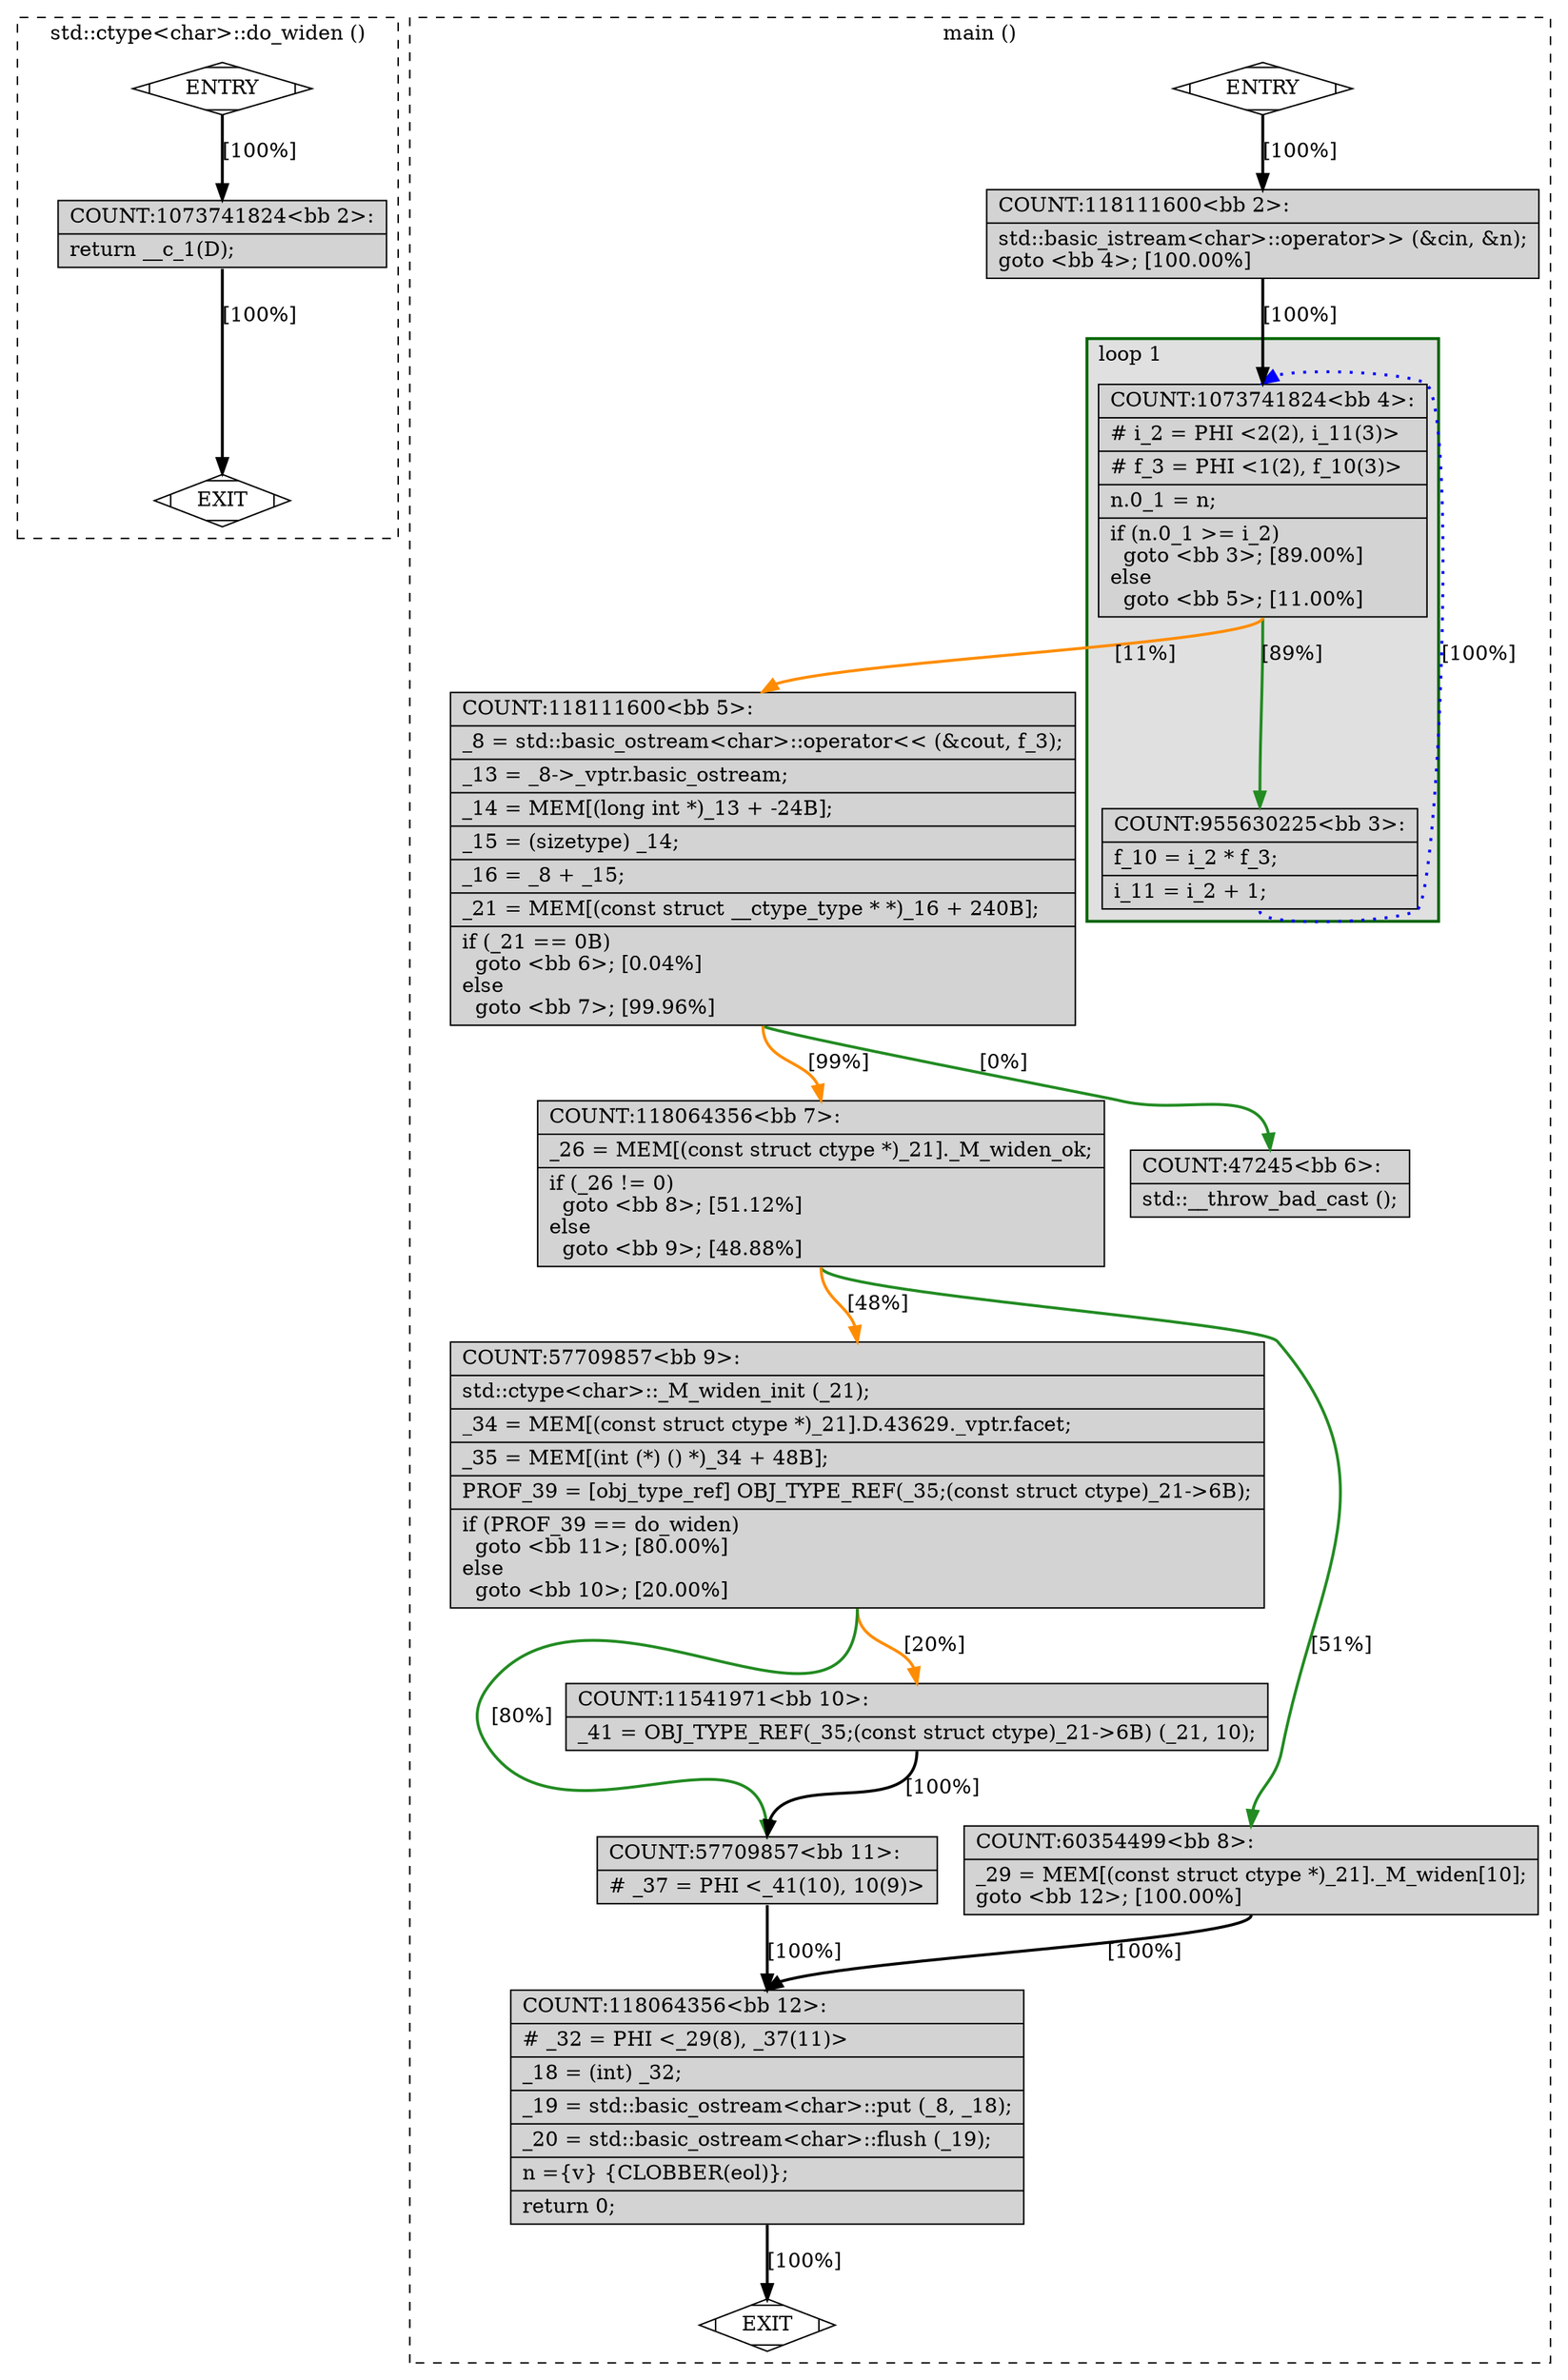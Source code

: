 digraph "lab1.cpp.104t.post_ipa_warn1" {
overlap=false;
subgraph "cluster_std::ctype<char>::do_widen" {
	style="dashed";
	color="black";
	label="std::ctype<char>::do_widen ()";
	fn_1810_basic_block_0 [shape=Mdiamond,style=filled,fillcolor=white,label="ENTRY"];

	fn_1810_basic_block_1 [shape=Mdiamond,style=filled,fillcolor=white,label="EXIT"];

	fn_1810_basic_block_2 [shape=record,style=filled,fillcolor=lightgrey,label="{COUNT:1073741824\<bb\ 2\>:\l\
|return\ __c_1(D);\l\
}"];

	fn_1810_basic_block_0:s -> fn_1810_basic_block_2:n [style="solid,bold",color=black,weight=100,constraint=true,label="[100%]"];
	fn_1810_basic_block_2:s -> fn_1810_basic_block_1:n [style="solid,bold",color=black,weight=10,constraint=true,label="[100%]"];
	fn_1810_basic_block_0:s -> fn_1810_basic_block_1:n [style="invis",constraint=true];
}
subgraph "cluster_main" {
	style="dashed";
	color="black";
	label="main ()";
	subgraph cluster_2057_1 {
	style="filled";
	color="darkgreen";
	fillcolor="grey88";
	label="loop 1";
	labeljust=l;
	penwidth=2;
	fn_2057_basic_block_4 [shape=record,style=filled,fillcolor=lightgrey,label="{COUNT:1073741824\<bb\ 4\>:\l\
|#\ i_2\ =\ PHI\ \<2(2),\ i_11(3)\>\l\
|#\ f_3\ =\ PHI\ \<1(2),\ f_10(3)\>\l\
|n.0_1\ =\ n;\l\
|if\ (n.0_1\ \>=\ i_2)\l\
\ \ goto\ \<bb\ 3\>;\ [89.00%]\l\
else\l\
\ \ goto\ \<bb\ 5\>;\ [11.00%]\l\
}"];

	fn_2057_basic_block_3 [shape=record,style=filled,fillcolor=lightgrey,label="{COUNT:955630225\<bb\ 3\>:\l\
|f_10\ =\ i_2\ *\ f_3;\l\
|i_11\ =\ i_2\ +\ 1;\l\
}"];

	}
	fn_2057_basic_block_0 [shape=Mdiamond,style=filled,fillcolor=white,label="ENTRY"];

	fn_2057_basic_block_1 [shape=Mdiamond,style=filled,fillcolor=white,label="EXIT"];

	fn_2057_basic_block_2 [shape=record,style=filled,fillcolor=lightgrey,label="{COUNT:118111600\<bb\ 2\>:\l\
|std::basic_istream\<char\>::operator\>\>\ (&cin,\ &n);\l\
goto\ \<bb\ 4\>;\ [100.00%]\l\
}"];

	fn_2057_basic_block_5 [shape=record,style=filled,fillcolor=lightgrey,label="{COUNT:118111600\<bb\ 5\>:\l\
|_8\ =\ std::basic_ostream\<char\>::operator\<\<\ (&cout,\ f_3);\l\
|_13\ =\ _8-\>_vptr.basic_ostream;\l\
|_14\ =\ MEM[(long\ int\ *)_13\ +\ -24B];\l\
|_15\ =\ (sizetype)\ _14;\l\
|_16\ =\ _8\ +\ _15;\l\
|_21\ =\ MEM[(const\ struct\ __ctype_type\ *\ *)_16\ +\ 240B];\l\
|if\ (_21\ ==\ 0B)\l\
\ \ goto\ \<bb\ 6\>;\ [0.04%]\l\
else\l\
\ \ goto\ \<bb\ 7\>;\ [99.96%]\l\
}"];

	fn_2057_basic_block_6 [shape=record,style=filled,fillcolor=lightgrey,label="{COUNT:47245\<bb\ 6\>:\l\
|std::__throw_bad_cast\ ();\l\
}"];

	fn_2057_basic_block_7 [shape=record,style=filled,fillcolor=lightgrey,label="{COUNT:118064356\<bb\ 7\>:\l\
|_26\ =\ MEM[(const\ struct\ ctype\ *)_21]._M_widen_ok;\l\
|if\ (_26\ !=\ 0)\l\
\ \ goto\ \<bb\ 8\>;\ [51.12%]\l\
else\l\
\ \ goto\ \<bb\ 9\>;\ [48.88%]\l\
}"];

	fn_2057_basic_block_8 [shape=record,style=filled,fillcolor=lightgrey,label="{COUNT:60354499\<bb\ 8\>:\l\
|_29\ =\ MEM[(const\ struct\ ctype\ *)_21]._M_widen[10];\l\
goto\ \<bb\ 12\>;\ [100.00%]\l\
}"];

	fn_2057_basic_block_9 [shape=record,style=filled,fillcolor=lightgrey,label="{COUNT:57709857\<bb\ 9\>:\l\
|std::ctype\<char\>::_M_widen_init\ (_21);\l\
|_34\ =\ MEM[(const\ struct\ ctype\ *)_21].D.43629._vptr.facet;\l\
|_35\ =\ MEM[(int\ (*)\ ()\ *)_34\ +\ 48B];\l\
|PROF_39\ =\ [obj_type_ref]\ OBJ_TYPE_REF(_35;(const\ struct\ ctype)_21-\>6B);\l\
|if\ (PROF_39\ ==\ do_widen)\l\
\ \ goto\ \<bb\ 11\>;\ [80.00%]\l\
else\l\
\ \ goto\ \<bb\ 10\>;\ [20.00%]\l\
}"];

	fn_2057_basic_block_10 [shape=record,style=filled,fillcolor=lightgrey,label="{COUNT:11541971\<bb\ 10\>:\l\
|_41\ =\ OBJ_TYPE_REF(_35;(const\ struct\ ctype)_21-\>6B)\ (_21,\ 10);\l\
}"];

	fn_2057_basic_block_11 [shape=record,style=filled,fillcolor=lightgrey,label="{COUNT:57709857\<bb\ 11\>:\l\
|#\ _37\ =\ PHI\ \<_41(10),\ 10(9)\>\l\
}"];

	fn_2057_basic_block_12 [shape=record,style=filled,fillcolor=lightgrey,label="{COUNT:118064356\<bb\ 12\>:\l\
|#\ _32\ =\ PHI\ \<_29(8),\ _37(11)\>\l\
|_18\ =\ (int)\ _32;\l\
|_19\ =\ std::basic_ostream\<char\>::put\ (_8,\ _18);\l\
|_20\ =\ std::basic_ostream\<char\>::flush\ (_19);\l\
|n\ =\{v\}\ \{CLOBBER(eol)\};\l\
|return\ 0;\l\
}"];

	fn_2057_basic_block_0:s -> fn_2057_basic_block_2:n [style="solid,bold",color=black,weight=100,constraint=true,label="[100%]"];
	fn_2057_basic_block_2:s -> fn_2057_basic_block_4:n [style="solid,bold",color=black,weight=100,constraint=true,label="[100%]"];
	fn_2057_basic_block_3:s -> fn_2057_basic_block_4:n [style="dotted,bold",color=blue,weight=10,constraint=false,label="[100%]"];
	fn_2057_basic_block_4:s -> fn_2057_basic_block_3:n [style="solid,bold",color=forestgreen,weight=10,constraint=true,label="[89%]"];
	fn_2057_basic_block_4:s -> fn_2057_basic_block_5:n [style="solid,bold",color=darkorange,weight=10,constraint=true,label="[11%]"];
	fn_2057_basic_block_5:s -> fn_2057_basic_block_6:n [style="solid,bold",color=forestgreen,weight=10,constraint=true,label="[0%]"];
	fn_2057_basic_block_5:s -> fn_2057_basic_block_7:n [style="solid,bold",color=darkorange,weight=10,constraint=true,label="[99%]"];
	fn_2057_basic_block_7:s -> fn_2057_basic_block_8:n [style="solid,bold",color=forestgreen,weight=10,constraint=true,label="[51%]"];
	fn_2057_basic_block_7:s -> fn_2057_basic_block_9:n [style="solid,bold",color=darkorange,weight=10,constraint=true,label="[48%]"];
	fn_2057_basic_block_8:s -> fn_2057_basic_block_12:n [style="solid,bold",color=black,weight=100,constraint=true,label="[100%]"];
	fn_2057_basic_block_9:s -> fn_2057_basic_block_11:n [style="solid,bold",color=forestgreen,weight=10,constraint=true,label="[80%]"];
	fn_2057_basic_block_9:s -> fn_2057_basic_block_10:n [style="solid,bold",color=darkorange,weight=10,constraint=true,label="[20%]"];
	fn_2057_basic_block_10:s -> fn_2057_basic_block_11:n [style="solid,bold",color=black,weight=100,constraint=true,label="[100%]"];
	fn_2057_basic_block_11:s -> fn_2057_basic_block_12:n [style="solid,bold",color=black,weight=100,constraint=true,label="[100%]"];
	fn_2057_basic_block_12:s -> fn_2057_basic_block_1:n [style="solid,bold",color=black,weight=10,constraint=true,label="[100%]"];
	fn_2057_basic_block_0:s -> fn_2057_basic_block_1:n [style="invis",constraint=true];
}
}
